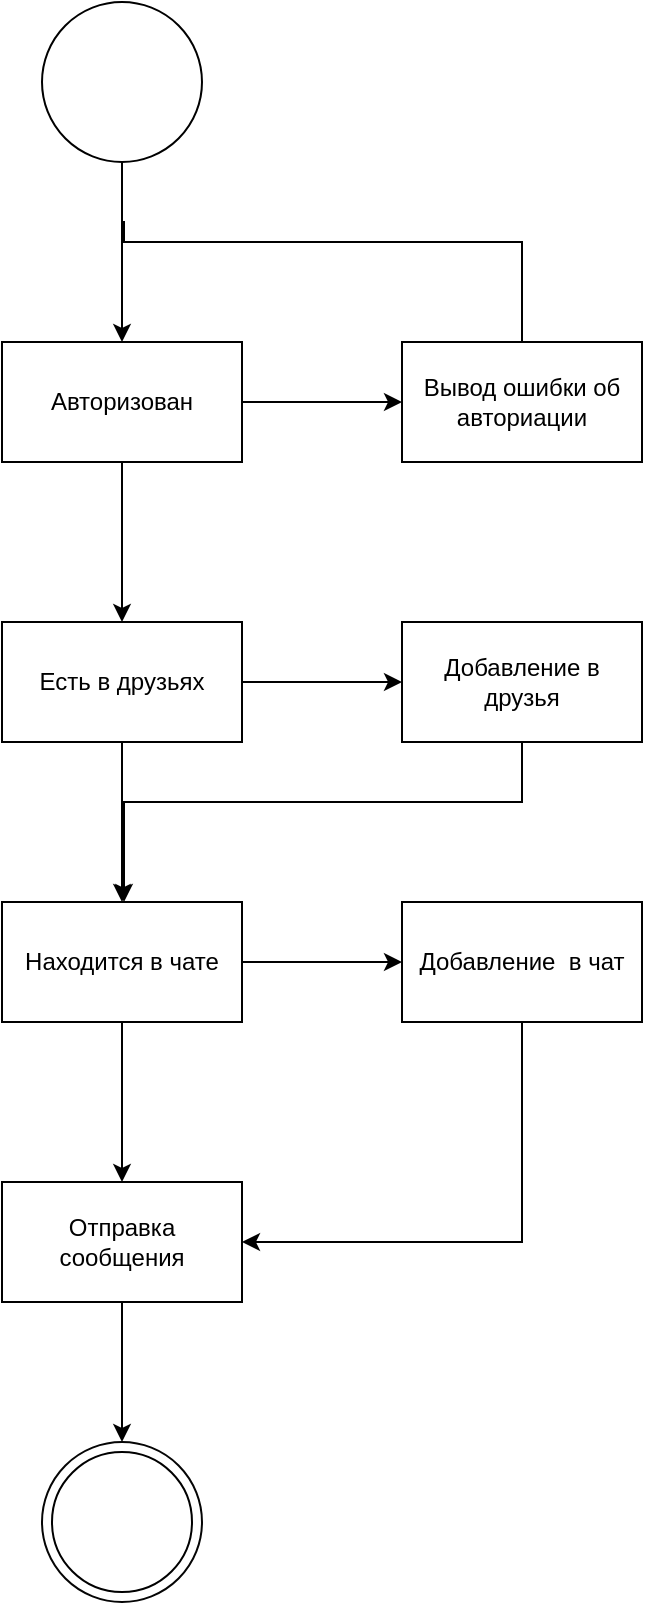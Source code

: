<mxfile version="21.5.2" type="github">
  <diagram name="Page-1" id="kazDktDfz-iIFuVTxDjJ">
    <mxGraphModel dx="478" dy="792" grid="1" gridSize="10" guides="1" tooltips="1" connect="1" arrows="1" fold="1" page="1" pageScale="1" pageWidth="827" pageHeight="1169" math="0" shadow="0">
      <root>
        <mxCell id="0" />
        <mxCell id="1" parent="0" />
        <mxCell id="dvgGFcpFj6azqrUW-kFa-3" value="" style="edgeStyle=orthogonalEdgeStyle;rounded=0;orthogonalLoop=1;jettySize=auto;html=1;" parent="1" source="dvgGFcpFj6azqrUW-kFa-1" target="dvgGFcpFj6azqrUW-kFa-2" edge="1">
          <mxGeometry relative="1" as="geometry" />
        </mxCell>
        <mxCell id="dvgGFcpFj6azqrUW-kFa-1" value="" style="ellipse;whiteSpace=wrap;html=1;aspect=fixed;" parent="1" vertex="1">
          <mxGeometry x="150" y="290" width="80" height="80" as="geometry" />
        </mxCell>
        <mxCell id="dvgGFcpFj6azqrUW-kFa-5" value="" style="edgeStyle=orthogonalEdgeStyle;rounded=0;orthogonalLoop=1;jettySize=auto;html=1;" parent="1" source="dvgGFcpFj6azqrUW-kFa-2" target="dvgGFcpFj6azqrUW-kFa-4" edge="1">
          <mxGeometry relative="1" as="geometry" />
        </mxCell>
        <mxCell id="dvgGFcpFj6azqrUW-kFa-11" value="" style="edgeStyle=orthogonalEdgeStyle;rounded=0;orthogonalLoop=1;jettySize=auto;html=1;" parent="1" source="dvgGFcpFj6azqrUW-kFa-2" target="dvgGFcpFj6azqrUW-kFa-10" edge="1">
          <mxGeometry relative="1" as="geometry" />
        </mxCell>
        <mxCell id="dvgGFcpFj6azqrUW-kFa-2" value="Авторизован" style="whiteSpace=wrap;html=1;" parent="1" vertex="1">
          <mxGeometry x="130" y="460" width="120" height="60" as="geometry" />
        </mxCell>
        <mxCell id="dvgGFcpFj6azqrUW-kFa-7" value="" style="edgeStyle=orthogonalEdgeStyle;rounded=0;orthogonalLoop=1;jettySize=auto;html=1;" parent="1" source="dvgGFcpFj6azqrUW-kFa-4" target="dvgGFcpFj6azqrUW-kFa-6" edge="1">
          <mxGeometry relative="1" as="geometry" />
        </mxCell>
        <mxCell id="dvgGFcpFj6azqrUW-kFa-13" value="" style="edgeStyle=orthogonalEdgeStyle;rounded=0;orthogonalLoop=1;jettySize=auto;html=1;" parent="1" source="dvgGFcpFj6azqrUW-kFa-4" target="dvgGFcpFj6azqrUW-kFa-12" edge="1">
          <mxGeometry relative="1" as="geometry" />
        </mxCell>
        <mxCell id="dvgGFcpFj6azqrUW-kFa-4" value="Есть в друзьях" style="whiteSpace=wrap;html=1;" parent="1" vertex="1">
          <mxGeometry x="130" y="600" width="120" height="60" as="geometry" />
        </mxCell>
        <mxCell id="dvgGFcpFj6azqrUW-kFa-9" value="" style="edgeStyle=orthogonalEdgeStyle;rounded=0;orthogonalLoop=1;jettySize=auto;html=1;" parent="1" source="dvgGFcpFj6azqrUW-kFa-6" target="dvgGFcpFj6azqrUW-kFa-8" edge="1">
          <mxGeometry relative="1" as="geometry" />
        </mxCell>
        <mxCell id="dvgGFcpFj6azqrUW-kFa-15" value="" style="edgeStyle=orthogonalEdgeStyle;rounded=0;orthogonalLoop=1;jettySize=auto;html=1;" parent="1" source="dvgGFcpFj6azqrUW-kFa-6" target="dvgGFcpFj6azqrUW-kFa-14" edge="1">
          <mxGeometry relative="1" as="geometry" />
        </mxCell>
        <mxCell id="dvgGFcpFj6azqrUW-kFa-6" value="Находится в чате" style="whiteSpace=wrap;html=1;" parent="1" vertex="1">
          <mxGeometry x="130" y="740" width="120" height="60" as="geometry" />
        </mxCell>
        <mxCell id="dvgGFcpFj6azqrUW-kFa-20" value="" style="edgeStyle=orthogonalEdgeStyle;rounded=0;orthogonalLoop=1;jettySize=auto;html=1;" parent="1" source="dvgGFcpFj6azqrUW-kFa-8" target="dvgGFcpFj6azqrUW-kFa-19" edge="1">
          <mxGeometry relative="1" as="geometry" />
        </mxCell>
        <mxCell id="dvgGFcpFj6azqrUW-kFa-8" value="Отправка сообщения" style="whiteSpace=wrap;html=1;" parent="1" vertex="1">
          <mxGeometry x="130" y="880" width="120" height="60" as="geometry" />
        </mxCell>
        <mxCell id="dvgGFcpFj6azqrUW-kFa-18" style="edgeStyle=orthogonalEdgeStyle;rounded=0;orthogonalLoop=1;jettySize=auto;html=1;endArrow=none;endFill=0;" parent="1" source="dvgGFcpFj6azqrUW-kFa-10" edge="1">
          <mxGeometry relative="1" as="geometry">
            <mxPoint x="190" y="400" as="targetPoint" />
            <Array as="points">
              <mxPoint x="390" y="410" />
              <mxPoint x="191" y="410" />
            </Array>
          </mxGeometry>
        </mxCell>
        <mxCell id="dvgGFcpFj6azqrUW-kFa-10" value="Вывод ошибки об авториации" style="whiteSpace=wrap;html=1;" parent="1" vertex="1">
          <mxGeometry x="330" y="460" width="120" height="60" as="geometry" />
        </mxCell>
        <mxCell id="dvgGFcpFj6azqrUW-kFa-17" style="edgeStyle=orthogonalEdgeStyle;rounded=0;orthogonalLoop=1;jettySize=auto;html=1;" parent="1" source="dvgGFcpFj6azqrUW-kFa-12" target="dvgGFcpFj6azqrUW-kFa-6" edge="1">
          <mxGeometry relative="1" as="geometry">
            <mxPoint x="190" y="700" as="targetPoint" />
            <Array as="points">
              <mxPoint x="390" y="690" />
              <mxPoint x="191" y="690" />
            </Array>
          </mxGeometry>
        </mxCell>
        <mxCell id="dvgGFcpFj6azqrUW-kFa-12" value="Добавление в друзья" style="whiteSpace=wrap;html=1;" parent="1" vertex="1">
          <mxGeometry x="330" y="600" width="120" height="60" as="geometry" />
        </mxCell>
        <mxCell id="dvgGFcpFj6azqrUW-kFa-16" style="edgeStyle=orthogonalEdgeStyle;rounded=0;orthogonalLoop=1;jettySize=auto;html=1;" parent="1" source="dvgGFcpFj6azqrUW-kFa-14" target="dvgGFcpFj6azqrUW-kFa-8" edge="1">
          <mxGeometry relative="1" as="geometry">
            <Array as="points">
              <mxPoint x="390" y="910" />
            </Array>
          </mxGeometry>
        </mxCell>
        <mxCell id="dvgGFcpFj6azqrUW-kFa-14" value="Добавление&amp;nbsp; в чат" style="whiteSpace=wrap;html=1;" parent="1" vertex="1">
          <mxGeometry x="330" y="740" width="120" height="60" as="geometry" />
        </mxCell>
        <mxCell id="dvgGFcpFj6azqrUW-kFa-19" value="" style="ellipse;whiteSpace=wrap;html=1;fillColor=#FFFFFF;strokeColor=#050505;" parent="1" vertex="1">
          <mxGeometry x="150" y="1010" width="80" height="80" as="geometry" />
        </mxCell>
        <mxCell id="dvgGFcpFj6azqrUW-kFa-21" value="" style="ellipse;whiteSpace=wrap;html=1;aspect=fixed;" parent="1" vertex="1">
          <mxGeometry x="155" y="1015" width="70" height="70" as="geometry" />
        </mxCell>
      </root>
    </mxGraphModel>
  </diagram>
</mxfile>
